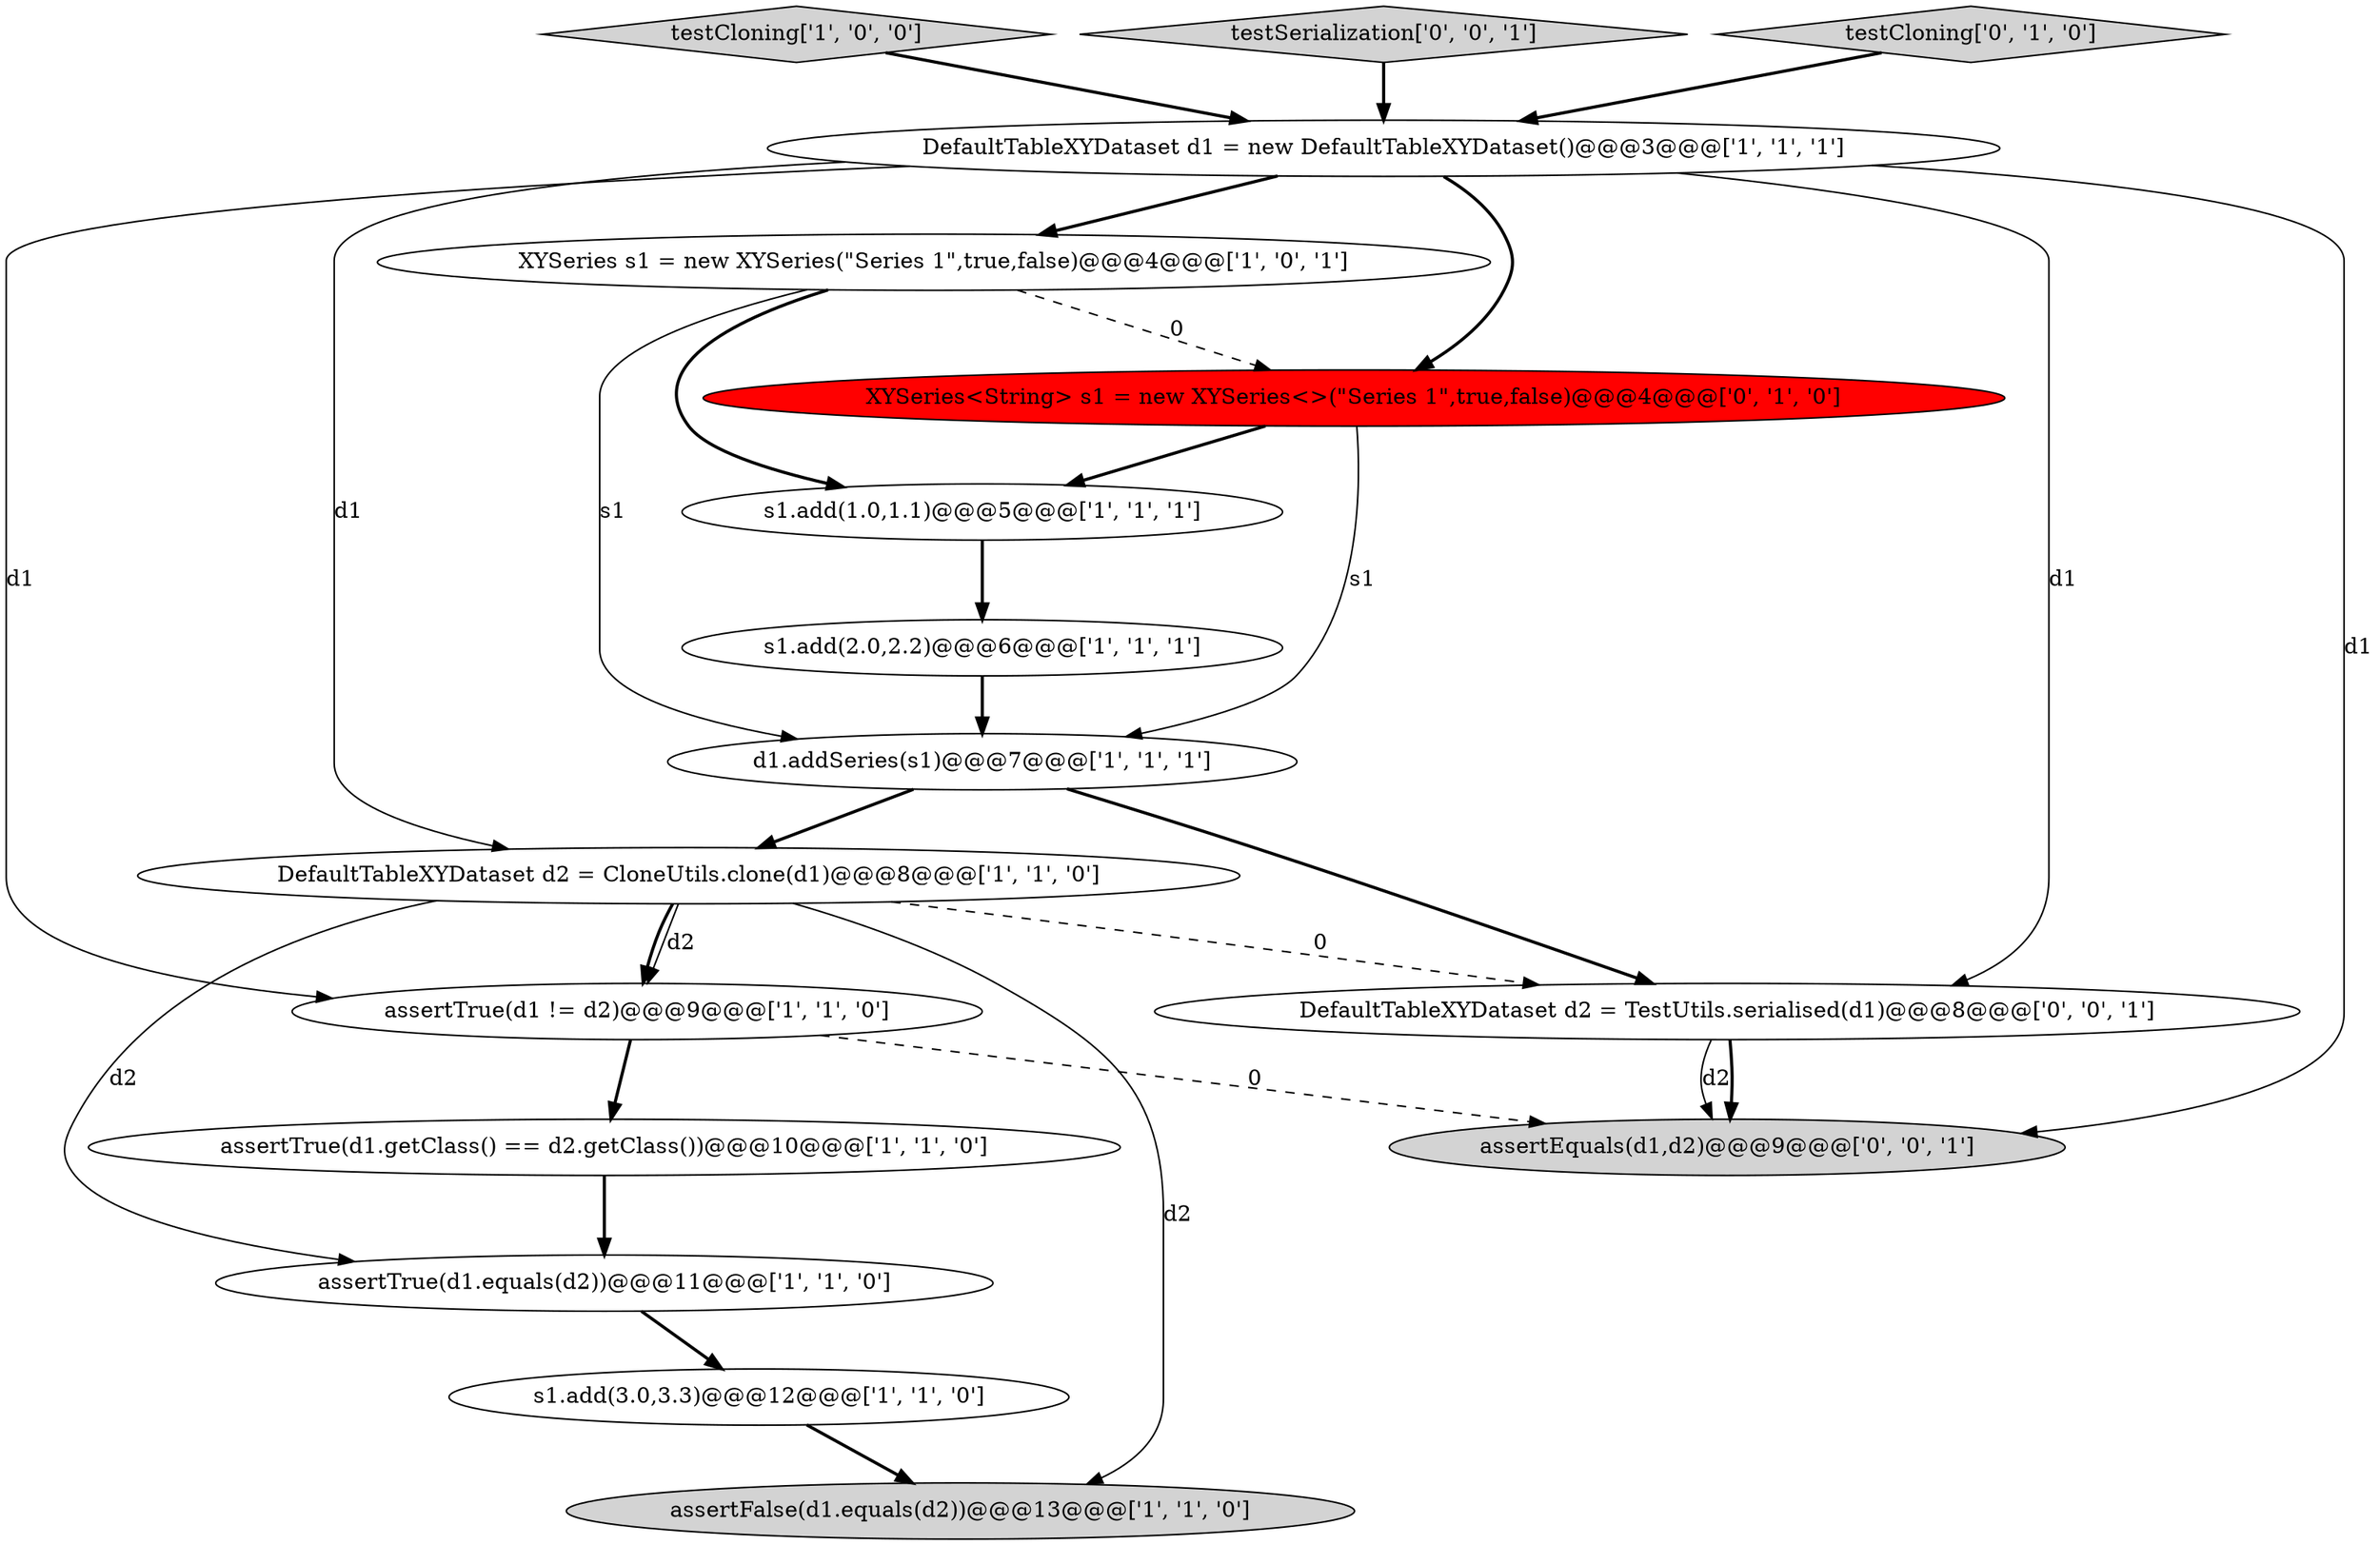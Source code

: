 digraph {
10 [style = filled, label = "s1.add(3.0,3.3)@@@12@@@['1', '1', '0']", fillcolor = white, shape = ellipse image = "AAA0AAABBB1BBB"];
6 [style = filled, label = "s1.add(2.0,2.2)@@@6@@@['1', '1', '1']", fillcolor = white, shape = ellipse image = "AAA0AAABBB1BBB"];
16 [style = filled, label = "DefaultTableXYDataset d2 = TestUtils.serialised(d1)@@@8@@@['0', '0', '1']", fillcolor = white, shape = ellipse image = "AAA0AAABBB3BBB"];
11 [style = filled, label = "s1.add(1.0,1.1)@@@5@@@['1', '1', '1']", fillcolor = white, shape = ellipse image = "AAA0AAABBB1BBB"];
5 [style = filled, label = "testCloning['1', '0', '0']", fillcolor = lightgray, shape = diamond image = "AAA0AAABBB1BBB"];
3 [style = filled, label = "d1.addSeries(s1)@@@7@@@['1', '1', '1']", fillcolor = white, shape = ellipse image = "AAA0AAABBB1BBB"];
9 [style = filled, label = "XYSeries s1 = new XYSeries(\"Series 1\",true,false)@@@4@@@['1', '0', '1']", fillcolor = white, shape = ellipse image = "AAA0AAABBB1BBB"];
15 [style = filled, label = "testSerialization['0', '0', '1']", fillcolor = lightgray, shape = diamond image = "AAA0AAABBB3BBB"];
4 [style = filled, label = "assertTrue(d1.getClass() == d2.getClass())@@@10@@@['1', '1', '0']", fillcolor = white, shape = ellipse image = "AAA0AAABBB1BBB"];
0 [style = filled, label = "DefaultTableXYDataset d2 = CloneUtils.clone(d1)@@@8@@@['1', '1', '0']", fillcolor = white, shape = ellipse image = "AAA0AAABBB1BBB"];
7 [style = filled, label = "assertTrue(d1.equals(d2))@@@11@@@['1', '1', '0']", fillcolor = white, shape = ellipse image = "AAA0AAABBB1BBB"];
14 [style = filled, label = "assertEquals(d1,d2)@@@9@@@['0', '0', '1']", fillcolor = lightgray, shape = ellipse image = "AAA0AAABBB3BBB"];
13 [style = filled, label = "XYSeries<String> s1 = new XYSeries<>(\"Series 1\",true,false)@@@4@@@['0', '1', '0']", fillcolor = red, shape = ellipse image = "AAA1AAABBB2BBB"];
8 [style = filled, label = "assertFalse(d1.equals(d2))@@@13@@@['1', '1', '0']", fillcolor = lightgray, shape = ellipse image = "AAA0AAABBB1BBB"];
2 [style = filled, label = "DefaultTableXYDataset d1 = new DefaultTableXYDataset()@@@3@@@['1', '1', '1']", fillcolor = white, shape = ellipse image = "AAA0AAABBB1BBB"];
1 [style = filled, label = "assertTrue(d1 != d2)@@@9@@@['1', '1', '0']", fillcolor = white, shape = ellipse image = "AAA0AAABBB1BBB"];
12 [style = filled, label = "testCloning['0', '1', '0']", fillcolor = lightgray, shape = diamond image = "AAA0AAABBB2BBB"];
6->3 [style = bold, label=""];
1->4 [style = bold, label=""];
15->2 [style = bold, label=""];
9->11 [style = bold, label=""];
1->14 [style = dashed, label="0"];
2->0 [style = solid, label="d1"];
7->10 [style = bold, label=""];
11->6 [style = bold, label=""];
0->1 [style = solid, label="d2"];
0->16 [style = dashed, label="0"];
9->3 [style = solid, label="s1"];
2->9 [style = bold, label=""];
3->16 [style = bold, label=""];
13->11 [style = bold, label=""];
0->8 [style = solid, label="d2"];
4->7 [style = bold, label=""];
3->0 [style = bold, label=""];
2->13 [style = bold, label=""];
5->2 [style = bold, label=""];
12->2 [style = bold, label=""];
13->3 [style = solid, label="s1"];
16->14 [style = solid, label="d2"];
10->8 [style = bold, label=""];
2->1 [style = solid, label="d1"];
0->1 [style = bold, label=""];
9->13 [style = dashed, label="0"];
16->14 [style = bold, label=""];
2->14 [style = solid, label="d1"];
2->16 [style = solid, label="d1"];
0->7 [style = solid, label="d2"];
}

